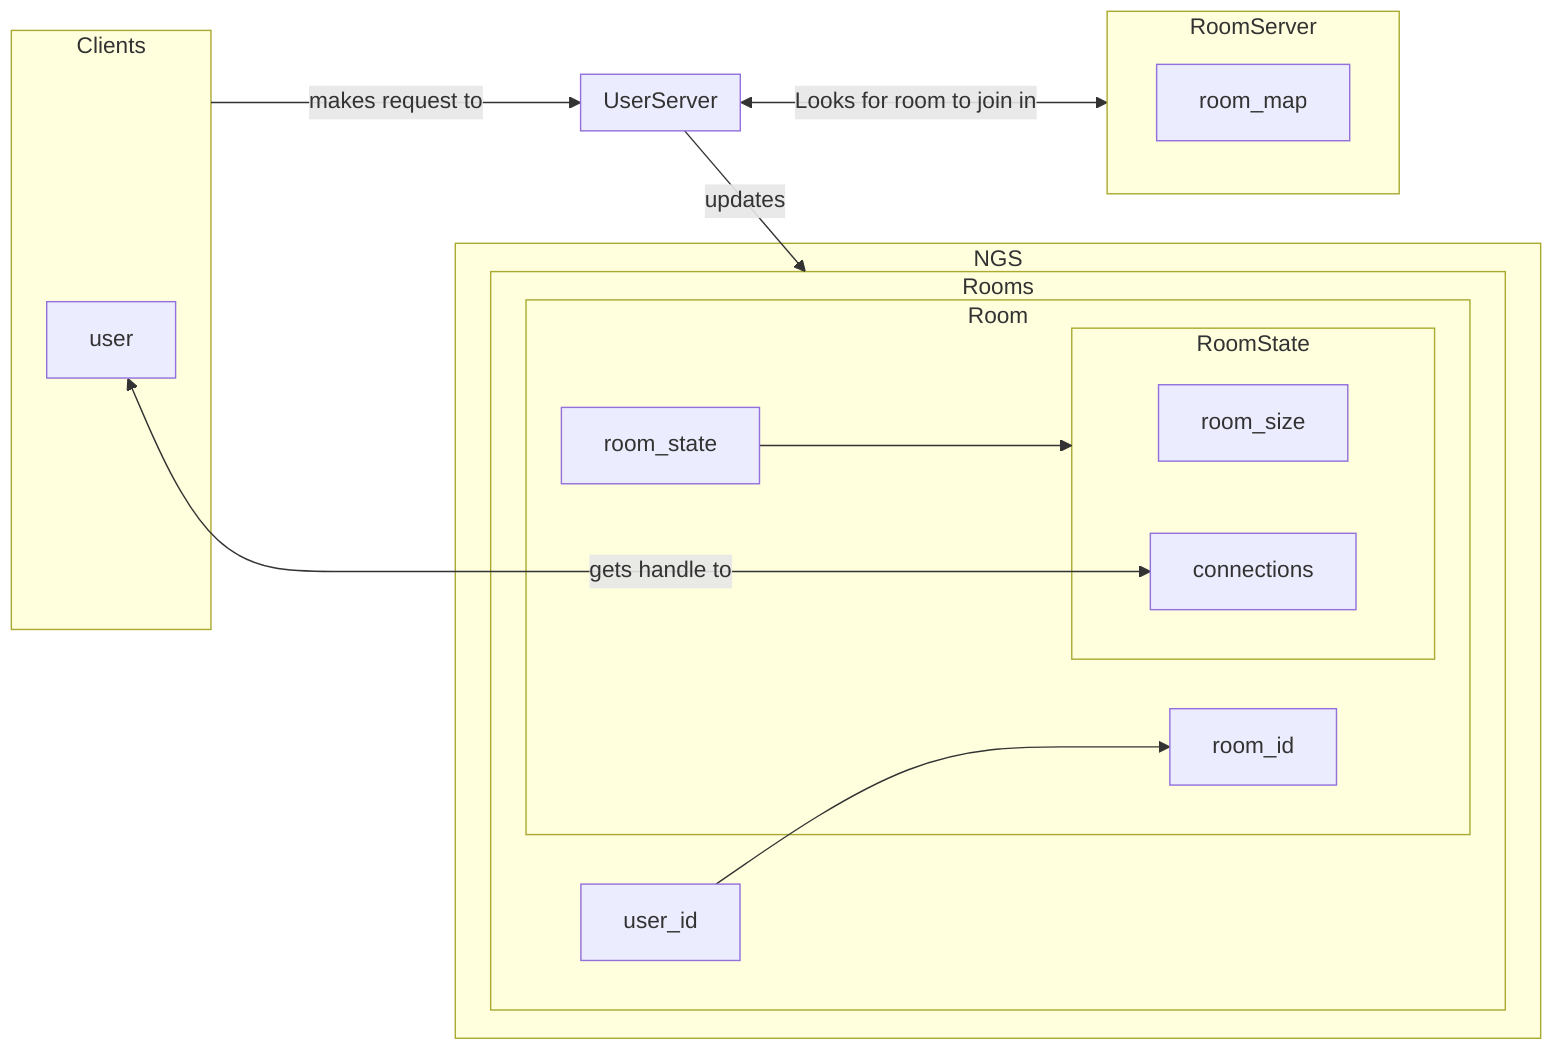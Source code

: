 flowchart LR
    subgraph NGS

        subgraph Rooms
            user_id --> room_id
            subgraph Room
                subgraph RoomState
                    room_size
                    connections
                end
                room_id
                room_state --> RoomState
            end
        end
    end

    subgraph UserServer
    end

    subgraph RoomServer
        room_map
    end

    subgraph Clients
        user <-- gets handle to --> connections
    end
    UserServer <-- Looks for room to join in --> RoomServer
    UserServer -- updates--> Rooms
    Clients -- makes request to --> UserServer